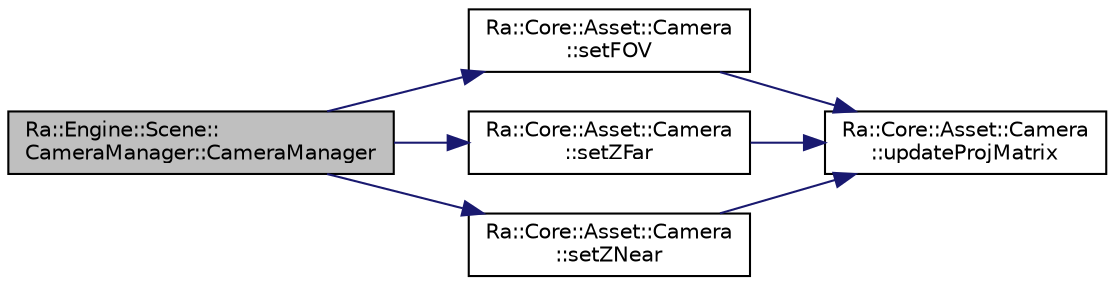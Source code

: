 digraph "Ra::Engine::Scene::CameraManager::CameraManager"
{
 // INTERACTIVE_SVG=YES
 // LATEX_PDF_SIZE
  edge [fontname="Helvetica",fontsize="10",labelfontname="Helvetica",labelfontsize="10"];
  node [fontname="Helvetica",fontsize="10",shape=record];
  rankdir="LR";
  Node1 [label="Ra::Engine::Scene::\lCameraManager::CameraManager",height=0.2,width=0.4,color="black", fillcolor="grey75", style="filled", fontcolor="black",tooltip="Constructor."];
  Node1 -> Node2 [color="midnightblue",fontsize="10",style="solid",fontname="Helvetica"];
  Node2 [label="Ra::Core::Asset::Camera\l::setFOV",height=0.2,width=0.4,color="black", fillcolor="white", style="filled",URL="$classRa_1_1Core_1_1Asset_1_1Camera.html#ae2ee8411aa3a9d8ba5380b9c9ee3dfda",tooltip=" "];
  Node2 -> Node3 [color="midnightblue",fontsize="10",style="solid",fontname="Helvetica"];
  Node3 [label="Ra::Core::Asset::Camera\l::updateProjMatrix",height=0.2,width=0.4,color="black", fillcolor="white", style="filled",URL="$classRa_1_1Core_1_1Asset_1_1Camera.html#a1e1809a93475162a71da46c2816f90e7",tooltip="Update the projection matrix according to the current parameters."];
  Node1 -> Node4 [color="midnightblue",fontsize="10",style="solid",fontname="Helvetica"];
  Node4 [label="Ra::Core::Asset::Camera\l::setZFar",height=0.2,width=0.4,color="black", fillcolor="white", style="filled",URL="$classRa_1_1Core_1_1Asset_1_1Camera.html#a74ae04c9a3018609a6468eaa59928ee5",tooltip="Set the Z Far plane distance to zFar."];
  Node4 -> Node3 [color="midnightblue",fontsize="10",style="solid",fontname="Helvetica"];
  Node1 -> Node5 [color="midnightblue",fontsize="10",style="solid",fontname="Helvetica"];
  Node5 [label="Ra::Core::Asset::Camera\l::setZNear",height=0.2,width=0.4,color="black", fillcolor="white", style="filled",URL="$classRa_1_1Core_1_1Asset_1_1Camera.html#a717cfcf775ed10b6f323a02434336a85",tooltip="Set the Z Near plane distance to zNear."];
  Node5 -> Node3 [color="midnightblue",fontsize="10",style="solid",fontname="Helvetica"];
}
